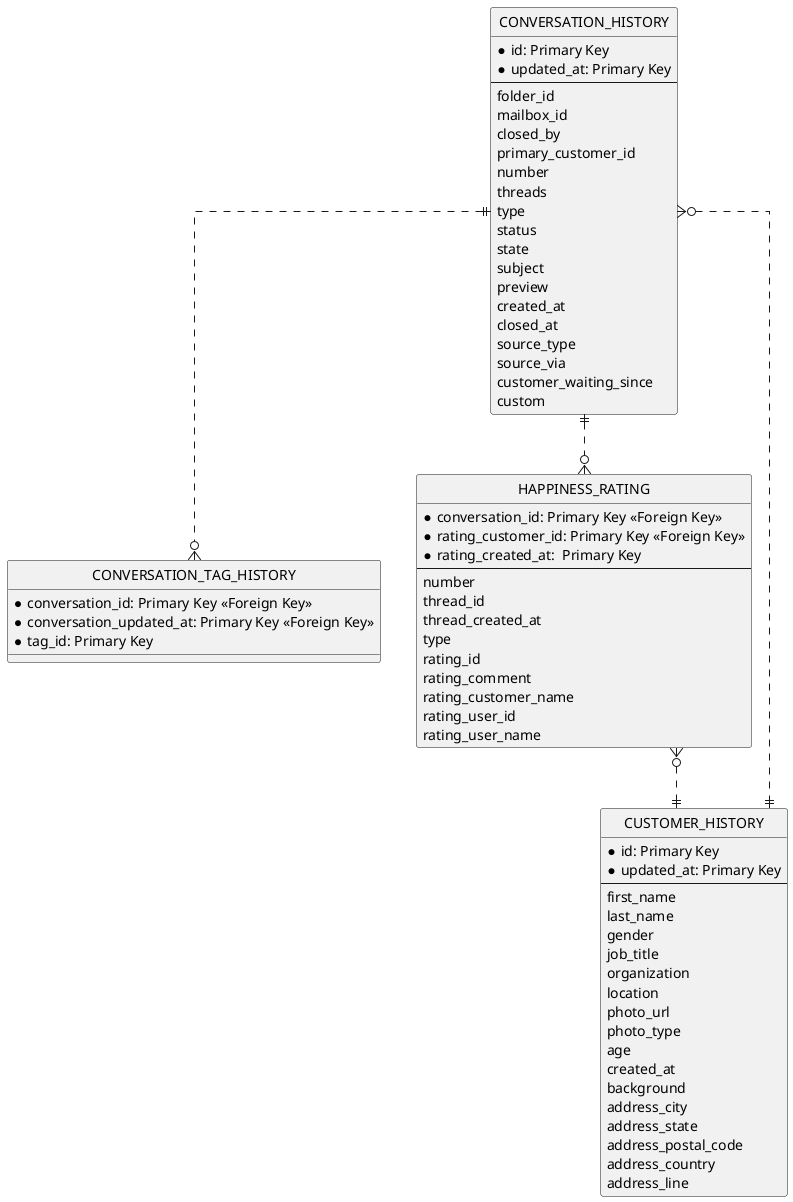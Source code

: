 @startuml

' hide the spot
hide circle

' avoid problems with angled crows feet
skinparam linetype ortho

entity "CONVERSATION_HISTORY" as CONVERSATION_HISTORY {
  *id: Primary Key
  *updated_at: Primary Key
  --
  folder_id
  mailbox_id
  closed_by
  primary_customer_id
  number
  threads
  type
  status
  state
  subject
  preview
  created_at
  closed_at
  source_type
  source_via
  customer_waiting_since
  custom
}

entity "CONVERSATION_TAG_HISTORY" as CONVERSATION_TAG_HISTORY {
  *conversation_id: Primary Key <<Foreign Key>>
  *conversation_updated_at: Primary Key <<Foreign Key>>
  *tag_id: Primary Key
}

entity "HAPPINESS_RATING" as HAPPINESS_RATING {
  *conversation_id: Primary Key <<Foreign Key>>
  *rating_customer_id: Primary Key <<Foreign Key>>
  *rating_created_at:  Primary Key
  --
  number
  thread_id
  thread_created_at
  type
  rating_id
  rating_comment
  rating_customer_name
  rating_user_id
  rating_user_name
}

entity "CUSTOMER_HISTORY" AS CUSTOMER_HISTORY {
  *id: Primary Key
  *updated_at: Primary Key
  --
  first_name
  last_name
  gender
  job_title
  organization
  location
  photo_url
  photo_type
  age
  created_at
  background
  address_city
  address_state
  address_postal_code
  address_country
  address_line
}

CONVERSATION_HISTORY ||..o{ CONVERSATION_TAG_HISTORY
CONVERSATION_HISTORY ||..o{ HAPPINESS_RATING
CONVERSATION_HISTORY }o..|| CUSTOMER_HISTORY
HAPPINESS_RATING }o..|| CUSTOMER_HISTORY


@enduml
